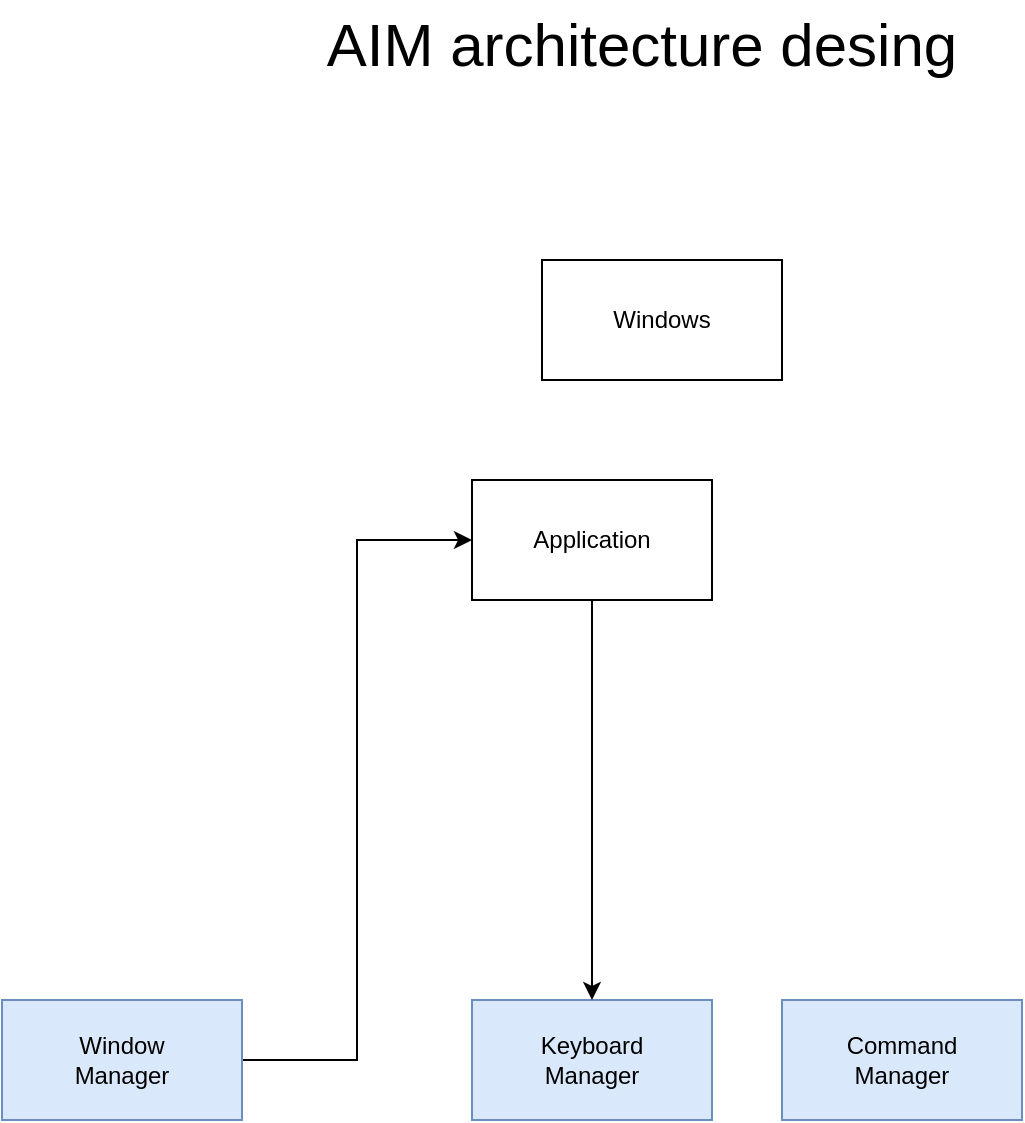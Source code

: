 <mxfile version="21.3.7" type="github">
  <diagram name="Page-1" id="g5xw6v3wTsrK2sM7KzKD">
    <mxGraphModel dx="1306" dy="727" grid="1" gridSize="10" guides="1" tooltips="1" connect="1" arrows="1" fold="1" page="1" pageScale="1" pageWidth="850" pageHeight="1100" math="0" shadow="0">
      <root>
        <mxCell id="0" />
        <mxCell id="1" parent="0" />
        <mxCell id="V1iKLa79cvMyrSN4luhA-1" value="&lt;div style=&quot;font-size: 30px;&quot;&gt;&lt;font style=&quot;font-size: 30px;&quot;&gt;AIM architecture desing&lt;/font&gt;&lt;/div&gt;&lt;div style=&quot;font-size: 30px;&quot;&gt;&lt;font style=&quot;font-size: 30px;&quot;&gt;&lt;br&gt;&lt;/font&gt;&lt;/div&gt;" style="text;html=1;strokeColor=none;fillColor=none;align=center;verticalAlign=middle;whiteSpace=wrap;rounded=0;" vertex="1" parent="1">
          <mxGeometry x="270" y="10" width="360" height="80" as="geometry" />
        </mxCell>
        <mxCell id="V1iKLa79cvMyrSN4luhA-19" style="edgeStyle=orthogonalEdgeStyle;rounded=0;orthogonalLoop=1;jettySize=auto;html=1;entryX=0;entryY=0.5;entryDx=0;entryDy=0;" edge="1" parent="1" source="V1iKLa79cvMyrSN4luhA-6" target="V1iKLa79cvMyrSN4luhA-15">
          <mxGeometry relative="1" as="geometry" />
        </mxCell>
        <mxCell id="V1iKLa79cvMyrSN4luhA-6" value="&lt;div&gt;Window&lt;/div&gt;&lt;div&gt;Manager&lt;br&gt;&lt;/div&gt;" style="rounded=0;whiteSpace=wrap;html=1;fillColor=#dae8fc;strokeColor=#6c8ebf;" vertex="1" parent="1">
          <mxGeometry x="130" y="510" width="120" height="60" as="geometry" />
        </mxCell>
        <mxCell id="V1iKLa79cvMyrSN4luhA-7" value="Windows" style="rounded=0;whiteSpace=wrap;html=1;" vertex="1" parent="1">
          <mxGeometry x="400" y="140" width="120" height="60" as="geometry" />
        </mxCell>
        <mxCell id="V1iKLa79cvMyrSN4luhA-11" value="" style="edgeStyle=orthogonalEdgeStyle;rounded=0;orthogonalLoop=1;jettySize=auto;html=1;" edge="1" parent="1" target="V1iKLa79cvMyrSN4luhA-10">
          <mxGeometry relative="1" as="geometry">
            <mxPoint x="100" y="240" as="sourcePoint" />
          </mxGeometry>
        </mxCell>
        <mxCell id="V1iKLa79cvMyrSN4luhA-12" value="...." style="edgeLabel;html=1;align=center;verticalAlign=middle;resizable=0;points=[];" vertex="1" connectable="0" parent="V1iKLa79cvMyrSN4luhA-11">
          <mxGeometry x="0.05" relative="1" as="geometry">
            <mxPoint as="offset" />
          </mxGeometry>
        </mxCell>
        <mxCell id="V1iKLa79cvMyrSN4luhA-14" value="&lt;div&gt;Keyboard&lt;/div&gt;&lt;div&gt;Manager&lt;br&gt;&lt;/div&gt;" style="whiteSpace=wrap;html=1;fillColor=#dae8fc;strokeColor=#6c8ebf;" vertex="1" parent="1">
          <mxGeometry x="365" y="510" width="120" height="60" as="geometry" />
        </mxCell>
        <mxCell id="V1iKLa79cvMyrSN4luhA-16" style="edgeStyle=orthogonalEdgeStyle;rounded=0;orthogonalLoop=1;jettySize=auto;html=1;" edge="1" parent="1" source="V1iKLa79cvMyrSN4luhA-15" target="V1iKLa79cvMyrSN4luhA-14">
          <mxGeometry relative="1" as="geometry" />
        </mxCell>
        <mxCell id="V1iKLa79cvMyrSN4luhA-15" value="Application" style="whiteSpace=wrap;html=1;" vertex="1" parent="1">
          <mxGeometry x="365" y="250" width="120" height="60" as="geometry" />
        </mxCell>
        <mxCell id="V1iKLa79cvMyrSN4luhA-20" value="&lt;div&gt;Command&lt;/div&gt;&lt;div&gt;Manager&lt;br&gt;&lt;/div&gt;" style="whiteSpace=wrap;html=1;fillColor=#dae8fc;strokeColor=#6c8ebf;" vertex="1" parent="1">
          <mxGeometry x="520" y="510" width="120" height="60" as="geometry" />
        </mxCell>
      </root>
    </mxGraphModel>
  </diagram>
</mxfile>
